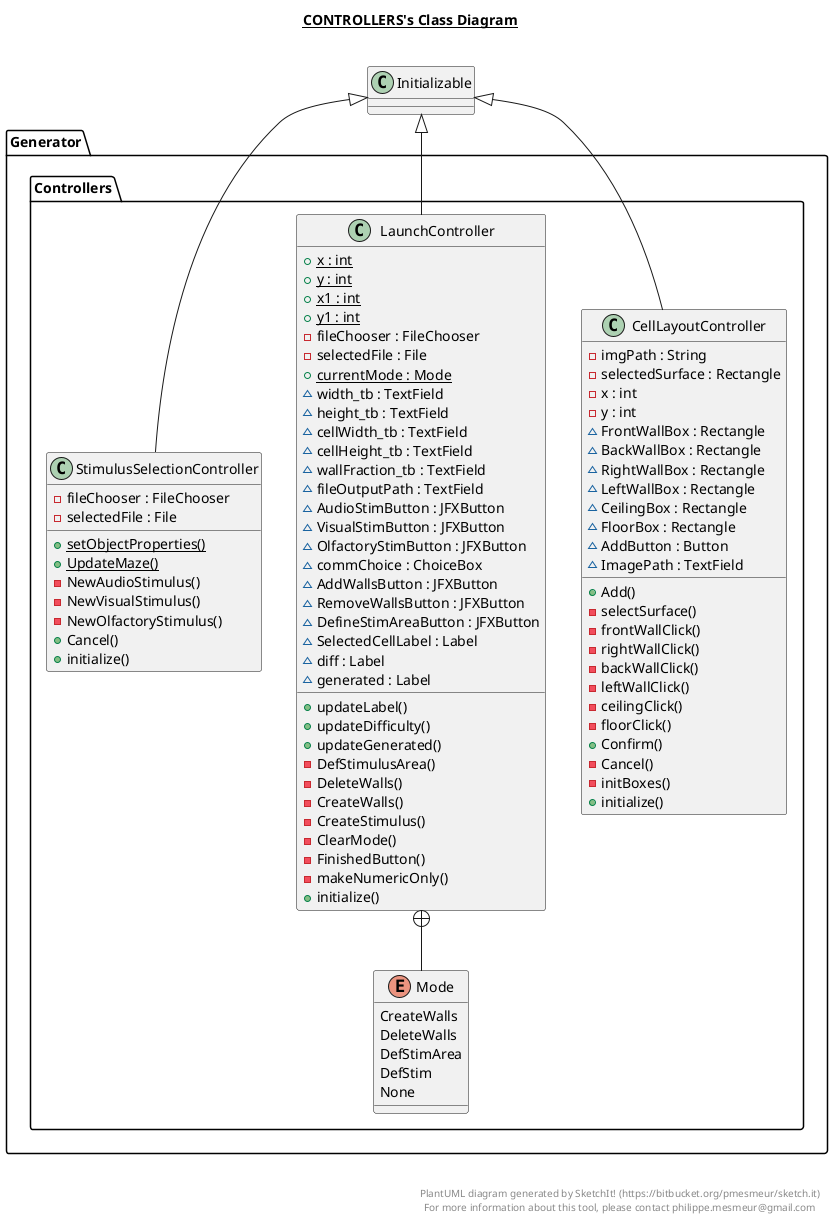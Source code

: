 @startuml

title __CONTROLLERS's Class Diagram__\n

  package Generator {
    package Generator.Controllers {
      class CellLayoutController {
          - imgPath : String
          - selectedSurface : Rectangle
          - x : int
          - y : int
          ~ FrontWallBox : Rectangle
          ~ BackWallBox : Rectangle
          ~ RightWallBox : Rectangle
          ~ LeftWallBox : Rectangle
          ~ CeilingBox : Rectangle
          ~ FloorBox : Rectangle
          ~ AddButton : Button
          ~ ImagePath : TextField
          + Add()
          - selectSurface()
          - frontWallClick()
          - rightWallClick()
          - backWallClick()
          - leftWallClick()
          - ceilingClick()
          - floorClick()
          + Confirm()
          - Cancel()
          - initBoxes()
          + initialize()
      }
    }
  }
  

  package Generator {
    package Generator.Controllers {
      class LaunchController {
          {static} + x : int
          {static} + y : int
          {static} + x1 : int
          {static} + y1 : int
          - fileChooser : FileChooser
          - selectedFile : File
          {static} + currentMode : Mode
          ~ width_tb : TextField
          ~ height_tb : TextField
          ~ cellWidth_tb : TextField
          ~ cellHeight_tb : TextField
          ~ wallFraction_tb : TextField
          ~ fileOutputPath : TextField
          ~ AudioStimButton : JFXButton
          ~ VisualStimButton : JFXButton
          ~ OlfactoryStimButton : JFXButton
          ~ commChoice : ChoiceBox
          ~ AddWallsButton : JFXButton
          ~ RemoveWallsButton : JFXButton
          ~ DefineStimAreaButton : JFXButton
          ~ SelectedCellLabel : Label
          ~ diff : Label
          ~ generated : Label
          + updateLabel()
          + updateDifficulty()
          + updateGenerated()
          - DefStimulusArea()
          - DeleteWalls()
          - CreateWalls()
          - CreateStimulus()
          - ClearMode()
          - FinishedButton()
          - makeNumericOnly()
          + initialize()
      }
    }
  }
  

  package Generator {
    package Generator.Controllers {
      enum Mode {
        CreateWalls
        DeleteWalls
        DefStimArea
        DefStim
        None
      }
    }
  }
  

  package Generator {
    package Generator.Controllers {
      class StimulusSelectionController {
          - fileChooser : FileChooser
          - selectedFile : File
          {static} + setObjectProperties()
          {static} + UpdateMaze()
          - NewAudioStimulus()
          - NewVisualStimulus()
          - NewOlfactoryStimulus()
          + Cancel()
          + initialize()
      }
    }
  }
  

  CellLayoutController -up-|> Initializable
  LaunchController -up-|> Initializable
  LaunchController +-down- Mode
  StimulusSelectionController -up-|> Initializable


right footer


PlantUML diagram generated by SketchIt! (https://bitbucket.org/pmesmeur/sketch.it)
For more information about this tool, please contact philippe.mesmeur@gmail.com
endfooter

@enduml
